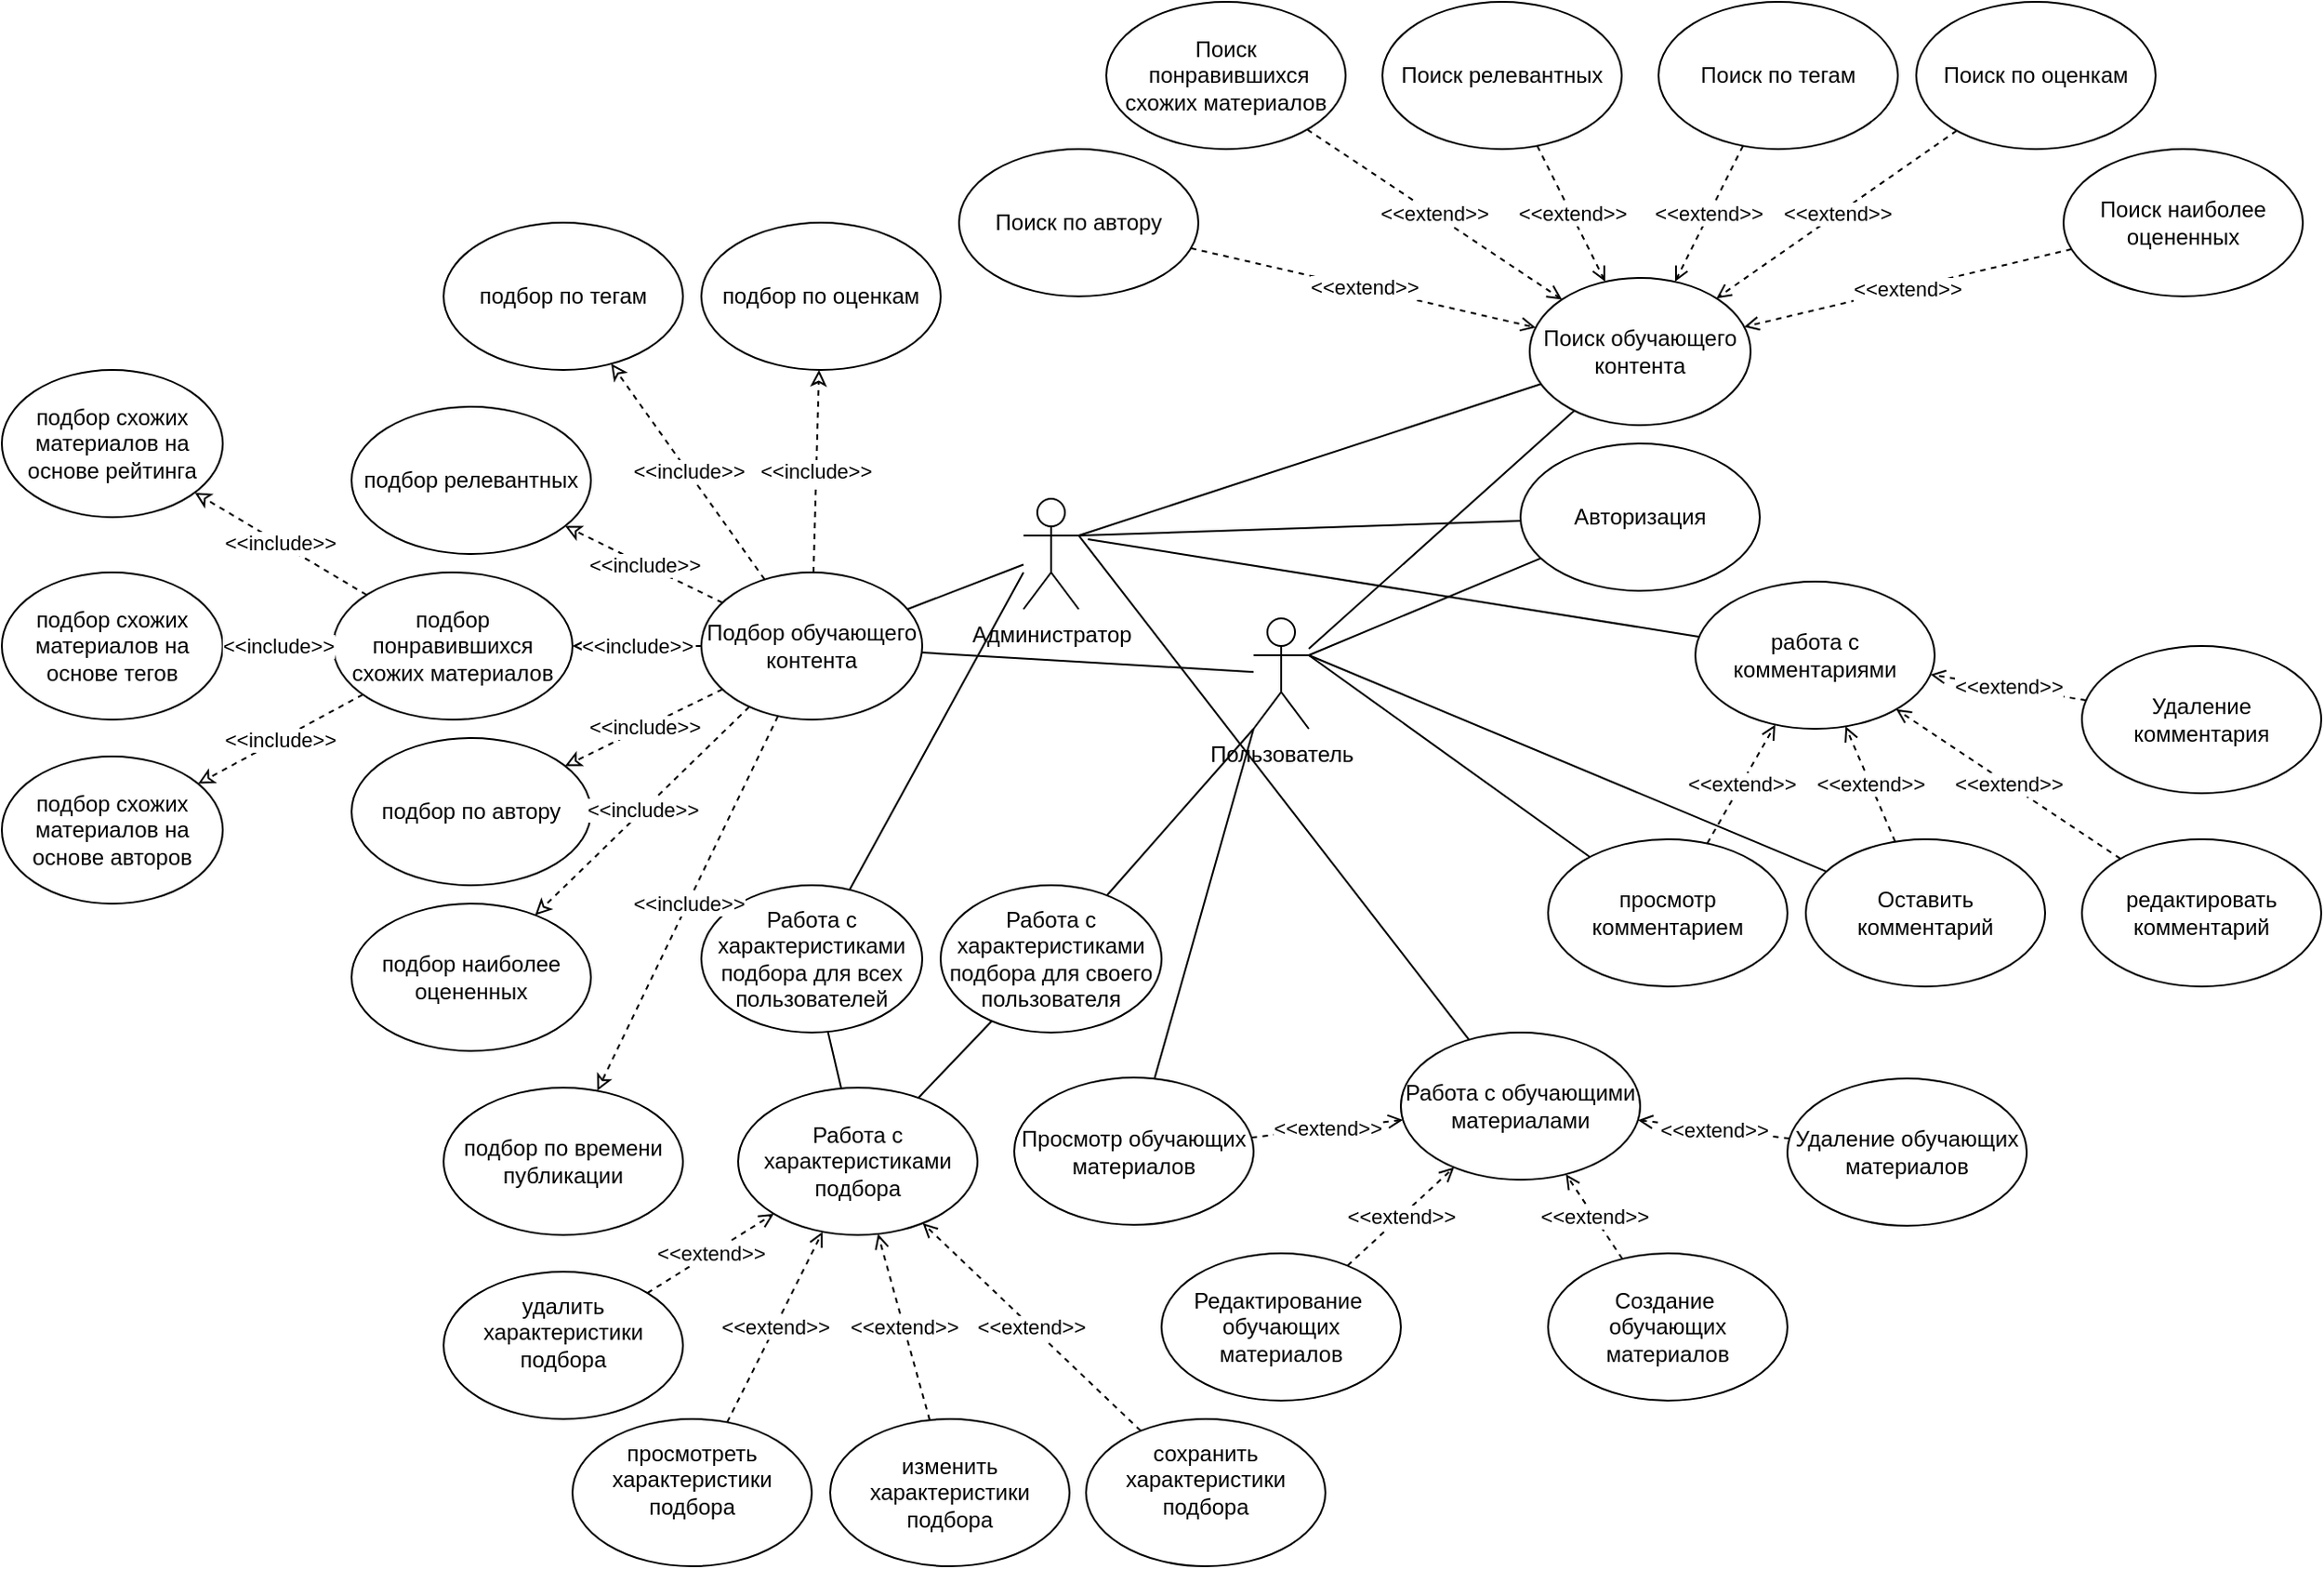 <mxfile version="14.7.1" type="device"><diagram id="DAxRM7MDhQQVJ-ks-JmU" name="Page-1"><mxGraphModel dx="1609" dy="1705" grid="1" gridSize="10" guides="1" tooltips="1" connect="1" arrows="1" fold="1" page="1" pageScale="1" pageWidth="827" pageHeight="1169" math="0" shadow="0"><root><mxCell id="0"/><mxCell id="1" parent="0"/><mxCell id="Hg0tGbFaenwTdnNl-_q_-123" value="редактировать комментарий" style="ellipse;whiteSpace=wrap;html=1;" parent="1" vertex="1"><mxGeometry x="890" y="415" width="130" height="80" as="geometry"/></mxCell><mxCell id="Hg0tGbFaenwTdnNl-_q_-124" value="просмотр комментарием" style="ellipse;whiteSpace=wrap;html=1;" parent="1" vertex="1"><mxGeometry x="600" y="415" width="130" height="80" as="geometry"/></mxCell><mxCell id="Hg0tGbFaenwTdnNl-_q_-125" value="Оставить комментарий" style="ellipse;whiteSpace=wrap;html=1;" parent="1" vertex="1"><mxGeometry x="740" y="415" width="130" height="80" as="geometry"/></mxCell><mxCell id="Hg0tGbFaenwTdnNl-_q_-126" value="работа с комментариями" style="ellipse;whiteSpace=wrap;html=1;" parent="1" vertex="1"><mxGeometry x="680" y="275" width="130" height="80" as="geometry"/></mxCell><mxCell id="Hg0tGbFaenwTdnNl-_q_-127" value="Удаление комментария&lt;font color=&quot;rgba(0, 0, 0, 0)&quot; face=&quot;monospace&quot;&gt;&lt;span style=&quot;font-size: 0px&quot;&gt;комментак&lt;/span&gt;&lt;/font&gt;" style="ellipse;whiteSpace=wrap;html=1;" parent="1" vertex="1"><mxGeometry x="890" y="310" width="130" height="80" as="geometry"/></mxCell><mxCell id="Hg0tGbFaenwTdnNl-_q_-1" value="Администратор" style="shape=umlActor;verticalLabelPosition=bottom;verticalAlign=top;html=1;outlineConnect=0;" parent="1" vertex="1"><mxGeometry x="315" y="230" width="30" height="60" as="geometry"/></mxCell><mxCell id="Hg0tGbFaenwTdnNl-_q_-2" value="Пользователь" style="shape=umlActor;verticalLabelPosition=bottom;verticalAlign=top;html=1;outlineConnect=0;" parent="1" vertex="1"><mxGeometry x="440" y="295" width="30" height="60" as="geometry"/></mxCell><mxCell id="Hg0tGbFaenwTdnNl-_q_-3" value="Подбор обучающего контента" style="ellipse;whiteSpace=wrap;html=1;" parent="1" vertex="1"><mxGeometry x="140" y="270" width="120" height="80" as="geometry"/></mxCell><mxCell id="Hg0tGbFaenwTdnNl-_q_-5" value="подбор понравившихся схожих материалов" style="ellipse;whiteSpace=wrap;html=1;" parent="1" vertex="1"><mxGeometry x="-60" y="270" width="130" height="80" as="geometry"/></mxCell><mxCell id="Hg0tGbFaenwTdnNl-_q_-7" value="подбор схожих материалов на основе рейтинга" style="ellipse;whiteSpace=wrap;html=1;" parent="1" vertex="1"><mxGeometry x="-240" y="160" width="120" height="80" as="geometry"/></mxCell><mxCell id="Hg0tGbFaenwTdnNl-_q_-8" value="подбор схожих материалов на основе тегов" style="ellipse;whiteSpace=wrap;html=1;" parent="1" vertex="1"><mxGeometry x="-240" y="270" width="120" height="80" as="geometry"/></mxCell><mxCell id="Hg0tGbFaenwTdnNl-_q_-14" value="подбор схожих материалов на основе авторов" style="ellipse;whiteSpace=wrap;html=1;" parent="1" vertex="1"><mxGeometry x="-240" y="370" width="120" height="80" as="geometry"/></mxCell><mxCell id="Hg0tGbFaenwTdnNl-_q_-16" value="&amp;lt;&amp;lt;include&amp;gt;&amp;gt;" style="endArrow=classic;html=1;dashed=1;endFill=0;" parent="1" source="Hg0tGbFaenwTdnNl-_q_-5" target="Hg0tGbFaenwTdnNl-_q_-7" edge="1"><mxGeometry width="50" height="50" relative="1" as="geometry"><mxPoint x="390" y="440" as="sourcePoint"/><mxPoint x="440" y="390" as="targetPoint"/></mxGeometry></mxCell><mxCell id="Hg0tGbFaenwTdnNl-_q_-19" value="подбор по автору" style="ellipse;whiteSpace=wrap;html=1;" parent="1" vertex="1"><mxGeometry x="-50" y="360" width="130" height="80" as="geometry"/></mxCell><mxCell id="Hg0tGbFaenwTdnNl-_q_-20" value="подбор наиболее оцененных" style="ellipse;whiteSpace=wrap;html=1;" parent="1" vertex="1"><mxGeometry x="-50" y="450" width="130" height="80" as="geometry"/></mxCell><mxCell id="Hg0tGbFaenwTdnNl-_q_-22" value="подбор релевантных" style="ellipse;whiteSpace=wrap;html=1;" parent="1" vertex="1"><mxGeometry x="-50" y="180" width="130" height="80" as="geometry"/></mxCell><mxCell id="Hg0tGbFaenwTdnNl-_q_-23" value="подбор по тегам" style="ellipse;whiteSpace=wrap;html=1;" parent="1" vertex="1"><mxGeometry y="80" width="130" height="80" as="geometry"/></mxCell><mxCell id="Hg0tGbFaenwTdnNl-_q_-24" value="подбор по времени публикации" style="ellipse;whiteSpace=wrap;html=1;" parent="1" vertex="1"><mxGeometry y="550" width="130" height="80" as="geometry"/></mxCell><mxCell id="Hg0tGbFaenwTdnNl-_q_-25" value="подбор по оценкам" style="ellipse;whiteSpace=wrap;html=1;" parent="1" vertex="1"><mxGeometry x="140" y="80" width="130" height="80" as="geometry"/></mxCell><mxCell id="Hg0tGbFaenwTdnNl-_q_-26" value="изменить характеристики подбора" style="ellipse;whiteSpace=wrap;html=1;" parent="1" vertex="1"><mxGeometry x="210" y="730" width="130" height="80" as="geometry"/></mxCell><mxCell id="Hg0tGbFaenwTdnNl-_q_-33" value="сохранить характеристики подбора&lt;br&gt;&amp;nbsp;" style="ellipse;whiteSpace=wrap;html=1;" parent="1" vertex="1"><mxGeometry x="349" y="730" width="130" height="80" as="geometry"/></mxCell><mxCell id="Hg0tGbFaenwTdnNl-_q_-35" value="удалить характеристики подбора&lt;br&gt;&amp;nbsp;" style="ellipse;whiteSpace=wrap;html=1;" parent="1" vertex="1"><mxGeometry y="650" width="130" height="80" as="geometry"/></mxCell><mxCell id="Hg0tGbFaenwTdnNl-_q_-36" value="просмотреть характеристики подбора&lt;br&gt;&amp;nbsp;" style="ellipse;whiteSpace=wrap;html=1;" parent="1" vertex="1"><mxGeometry x="70" y="730" width="130" height="80" as="geometry"/></mxCell><mxCell id="Hg0tGbFaenwTdnNl-_q_-37" value="Работа с характеристиками подбора" style="ellipse;whiteSpace=wrap;html=1;" parent="1" vertex="1"><mxGeometry x="160" y="550" width="130" height="80" as="geometry"/></mxCell><mxCell id="Hg0tGbFaenwTdnNl-_q_-43" value="Поиск обучающего контента" style="ellipse;whiteSpace=wrap;html=1;" parent="1" vertex="1"><mxGeometry x="590" y="110" width="120" height="80" as="geometry"/></mxCell><mxCell id="Hg0tGbFaenwTdnNl-_q_-44" value="Поиск&lt;br&gt;&amp;nbsp;понравившихся схожих материалов" style="ellipse;whiteSpace=wrap;html=1;" parent="1" vertex="1"><mxGeometry x="360" y="-40" width="130" height="80" as="geometry"/></mxCell><mxCell id="Hg0tGbFaenwTdnNl-_q_-45" value="Поиск&amp;nbsp;по автору" style="ellipse;whiteSpace=wrap;html=1;" parent="1" vertex="1"><mxGeometry x="280" y="40" width="130" height="80" as="geometry"/></mxCell><mxCell id="Hg0tGbFaenwTdnNl-_q_-46" value="Поиск&amp;nbsp;наиболее оцененных" style="ellipse;whiteSpace=wrap;html=1;" parent="1" vertex="1"><mxGeometry x="880" y="40" width="130" height="80" as="geometry"/></mxCell><mxCell id="Hg0tGbFaenwTdnNl-_q_-47" value="Поиск&amp;nbsp;релевантных" style="ellipse;whiteSpace=wrap;html=1;" parent="1" vertex="1"><mxGeometry x="510" y="-40" width="130" height="80" as="geometry"/></mxCell><mxCell id="Hg0tGbFaenwTdnNl-_q_-48" value="Поиск&amp;nbsp;по тегам" style="ellipse;whiteSpace=wrap;html=1;" parent="1" vertex="1"><mxGeometry x="660" y="-40" width="130" height="80" as="geometry"/></mxCell><mxCell id="Hg0tGbFaenwTdnNl-_q_-49" value="Поиск&amp;nbsp;по оценкам" style="ellipse;whiteSpace=wrap;html=1;" parent="1" vertex="1"><mxGeometry x="800" y="-40" width="130" height="80" as="geometry"/></mxCell><mxCell id="Hg0tGbFaenwTdnNl-_q_-56" value="Работа с обучающими материалами" style="ellipse;whiteSpace=wrap;html=1;" parent="1" vertex="1"><mxGeometry x="520" y="520" width="130" height="80" as="geometry"/></mxCell><mxCell id="Hg0tGbFaenwTdnNl-_q_-57" value="&lt;span&gt;Работа с характеристиками подбора для всех пользователей&lt;/span&gt;" style="ellipse;whiteSpace=wrap;html=1;" parent="1" vertex="1"><mxGeometry x="140" y="440" width="120" height="80" as="geometry"/></mxCell><mxCell id="Hg0tGbFaenwTdnNl-_q_-58" value="" style="endArrow=none;html=1;endFill=0;" parent="1" source="Hg0tGbFaenwTdnNl-_q_-57" target="Hg0tGbFaenwTdnNl-_q_-37" edge="1"><mxGeometry width="50" height="50" relative="1" as="geometry"><mxPoint x="340" y="490" as="sourcePoint"/><mxPoint x="390" y="440" as="targetPoint"/></mxGeometry></mxCell><mxCell id="Hg0tGbFaenwTdnNl-_q_-59" value="&lt;span&gt;Работа с характеристиками подбора для своего пользователя&lt;/span&gt;" style="ellipse;whiteSpace=wrap;html=1;" parent="1" vertex="1"><mxGeometry x="270" y="440" width="120" height="80" as="geometry"/></mxCell><mxCell id="Hg0tGbFaenwTdnNl-_q_-61" value="" style="endArrow=none;html=1;endFill=0;" parent="1" source="Hg0tGbFaenwTdnNl-_q_-59" target="Hg0tGbFaenwTdnNl-_q_-37" edge="1"><mxGeometry width="50" height="50" relative="1" as="geometry"><mxPoint x="580" y="490" as="sourcePoint"/><mxPoint x="630" y="440" as="targetPoint"/></mxGeometry></mxCell><mxCell id="Hg0tGbFaenwTdnNl-_q_-62" value="Создание&amp;nbsp;&lt;br&gt;обучающих материалов" style="ellipse;whiteSpace=wrap;html=1;" parent="1" vertex="1"><mxGeometry x="600" y="640" width="130" height="80" as="geometry"/></mxCell><mxCell id="Hg0tGbFaenwTdnNl-_q_-64" value="Редактирование&amp;nbsp;&lt;br&gt;обучающих материалов" style="ellipse;whiteSpace=wrap;html=1;" parent="1" vertex="1"><mxGeometry x="390" y="640" width="130" height="80" as="geometry"/></mxCell><mxCell id="Hg0tGbFaenwTdnNl-_q_-65" value="Просмотр&amp;nbsp;&lt;span style=&quot;color: rgba(0 , 0 , 0 , 0) ; font-family: monospace ; font-size: 0px&quot;&gt;%3CmxGraphModel%3E%3Croot%3E%3CmxCell%20id%3D%220%22%2F%3E%3CmxCell%20id%3D%221%22%20parent%3D%220%22%2F%3E%3CmxCell%20id%3D%222%22%20value%3D%22%D0%A0%D0%B5%D0%B4%D0%B0%D0%BA%D1%82%D0%B8%D1%80%D0%BE%D0%B2%D0%B0%D0%BD%D0%B8%D0%B5%20%D0%B4%D0%B0%D0%BD%D0%BD%D1%8B%D1%85%26amp%3Bnbsp%3B%26lt%3Bbr%26gt%3B%D0%BE%D0%B1%D1%83%D1%87%D0%B0%D1%8E%D1%89%D0%B8%D1%85%20%D0%BC%D0%B0%D1%82%D0%B5%D1%80%D0%B8%D0%B0%D0%BB%D0%BE%D0%B2%22%20style%3D%22ellipse%3BwhiteSpace%3Dwrap%3Bhtml%3D1%3B%22%20vertex%3D%221%22%20parent%3D%221%22%3E%3CmxGeometry%20x%3D%22460%22%20y%3D%22630%22%20width%3D%22130%22%20height%3D%2280%22%20as%3D%22geometry%22%2F%3E%3C%2FmxCell%3E%3C%2Froot%3E%3C%2FmxGraphModel%3E&lt;/span&gt;обучающих материалов" style="ellipse;whiteSpace=wrap;html=1;" parent="1" vertex="1"><mxGeometry x="310" y="544.5" width="130" height="80" as="geometry"/></mxCell><mxCell id="Hg0tGbFaenwTdnNl-_q_-66" value="Удаление&amp;nbsp;&lt;span style=&quot;color: rgba(0 , 0 , 0 , 0) ; font-family: monospace ; font-size: 0px&quot;&gt;%3CmxGraphModel%3E%3Croot%3E%3CmxCell%20id%3D%220%22%2F%3E%3CmxCell%20id%3D%221%22%20parent%3D%220%22%2F%3E%3CmxCell%20id%3D%222%22%20value%3D%22%D0%A0%D0%B5%D0%B4%D0%B0%D0%BA%D1%82%D0%B8%D1%80%D0%BE%D0%B2%D0%B0%D0%BD%D0%B8%D0%B5%20%D0%B4%D0%B0%D0%BD%D0%BD%D1%8B%D1%85%26amp%3Bnbsp%3B%26lt%3Bbr%26gt%3B%D0%BE%D0%B1%D1%83%D1%87%D0%B0%D1%8E%D1%89%D0%B8%D1%85%20%D0%BC%D0%B0%D1%82%D0%B5%D1%80%D0%B8%D0%B0%D0%BB%D0%BE%D0%B2%22%20style%3D%22ellipse%3BwhiteSpace%3Dwrap%3Bhtml%3D1%3B%22%20vertex%3D%221%22%20parent%3D%221%22%3E%3CmxGeometry%20x%3D%22460%22%20y%3D%22630%22%20width%3D%22130%22%20height%3D%2280%22%20as%3D%22geometry%22%2F%3E%3C%2FmxCell%3E%3C%2Froot%3E%3C%2FmxGraphModel%3E&lt;/span&gt;обучающих материалов" style="ellipse;whiteSpace=wrap;html=1;" parent="1" vertex="1"><mxGeometry x="730" y="545" width="130" height="80" as="geometry"/></mxCell><mxCell id="Hg0tGbFaenwTdnNl-_q_-67" value="" style="endArrow=none;html=1;exitX=0;exitY=1;exitDx=0;exitDy=0;exitPerimeter=0;endFill=0;" parent="1" source="Hg0tGbFaenwTdnNl-_q_-2" target="Hg0tGbFaenwTdnNl-_q_-65" edge="1"><mxGeometry width="50" height="50" relative="1" as="geometry"><mxPoint x="700" y="400" as="sourcePoint"/><mxPoint x="750" y="350" as="targetPoint"/></mxGeometry></mxCell><mxCell id="Hg0tGbFaenwTdnNl-_q_-72" value="" style="endArrow=none;html=1;endFill=0;" parent="1" source="Hg0tGbFaenwTdnNl-_q_-1" target="Hg0tGbFaenwTdnNl-_q_-3" edge="1"><mxGeometry width="50" height="50" relative="1" as="geometry"><mxPoint x="750" y="450" as="sourcePoint"/><mxPoint x="800" y="400" as="targetPoint"/></mxGeometry></mxCell><mxCell id="Hg0tGbFaenwTdnNl-_q_-73" value="" style="endArrow=none;html=1;endFill=0;" parent="1" source="Hg0tGbFaenwTdnNl-_q_-2" target="Hg0tGbFaenwTdnNl-_q_-3" edge="1"><mxGeometry width="50" height="50" relative="1" as="geometry"><mxPoint x="760" y="460" as="sourcePoint"/><mxPoint x="810" y="410" as="targetPoint"/></mxGeometry></mxCell><mxCell id="Hg0tGbFaenwTdnNl-_q_-74" value="" style="endArrow=none;html=1;fillColor=#d5e8d4;endFill=0;" parent="1" source="Hg0tGbFaenwTdnNl-_q_-2" target="Hg0tGbFaenwTdnNl-_q_-43" edge="1"><mxGeometry width="50" height="50" relative="1" as="geometry"><mxPoint x="770" y="470" as="sourcePoint"/><mxPoint x="820" y="420" as="targetPoint"/></mxGeometry></mxCell><mxCell id="Hg0tGbFaenwTdnNl-_q_-75" value="" style="endArrow=none;html=1;endFill=0;" parent="1" target="Hg0tGbFaenwTdnNl-_q_-57" edge="1"><mxGeometry width="50" height="50" relative="1" as="geometry"><mxPoint x="315" y="270" as="sourcePoint"/><mxPoint x="830" y="430" as="targetPoint"/></mxGeometry></mxCell><mxCell id="Hg0tGbFaenwTdnNl-_q_-76" value="" style="endArrow=none;html=1;exitX=0;exitY=1;exitDx=0;exitDy=0;exitPerimeter=0;endFill=0;" parent="1" source="Hg0tGbFaenwTdnNl-_q_-2" target="Hg0tGbFaenwTdnNl-_q_-59" edge="1"><mxGeometry width="50" height="50" relative="1" as="geometry"><mxPoint x="790" y="490" as="sourcePoint"/><mxPoint x="840" y="440" as="targetPoint"/></mxGeometry></mxCell><mxCell id="Hg0tGbFaenwTdnNl-_q_-77" value="" style="endArrow=none;html=1;exitX=1;exitY=0.333;exitDx=0;exitDy=0;exitPerimeter=0;endFill=0;" parent="1" source="Hg0tGbFaenwTdnNl-_q_-1" target="Hg0tGbFaenwTdnNl-_q_-56" edge="1"><mxGeometry width="50" height="50" relative="1" as="geometry"><mxPoint x="800" y="500" as="sourcePoint"/><mxPoint x="850" y="450" as="targetPoint"/></mxGeometry></mxCell><mxCell id="Hg0tGbFaenwTdnNl-_q_-78" value="" style="endArrow=none;html=1;endFill=0;" parent="1" target="Hg0tGbFaenwTdnNl-_q_-43" edge="1"><mxGeometry width="50" height="50" relative="1" as="geometry"><mxPoint x="345" y="250" as="sourcePoint"/><mxPoint x="860" y="460" as="targetPoint"/></mxGeometry></mxCell><mxCell id="Hg0tGbFaenwTdnNl-_q_-81" value="&amp;lt;&amp;lt;extend&amp;gt;&amp;gt;" style="endArrow=open;html=1;dashed=1;endFill=0;" parent="1" source="Hg0tGbFaenwTdnNl-_q_-35" target="Hg0tGbFaenwTdnNl-_q_-37" edge="1"><mxGeometry width="50" height="50" relative="1" as="geometry"><mxPoint x="390" y="440" as="sourcePoint"/><mxPoint x="440" y="390" as="targetPoint"/></mxGeometry></mxCell><mxCell id="Hg0tGbFaenwTdnNl-_q_-82" value="&amp;lt;&amp;lt;extend&amp;gt;&amp;gt;" style="endArrow=open;html=1;dashed=1;endFill=0;" parent="1" source="Hg0tGbFaenwTdnNl-_q_-36" target="Hg0tGbFaenwTdnNl-_q_-37" edge="1"><mxGeometry width="50" height="50" relative="1" as="geometry"><mxPoint x="120.686" y="671.547" as="sourcePoint"/><mxPoint x="189.396" y="628.503" as="targetPoint"/></mxGeometry></mxCell><mxCell id="Hg0tGbFaenwTdnNl-_q_-83" value="&amp;lt;&amp;lt;extend&amp;gt;&amp;gt;" style="endArrow=open;html=1;dashed=1;endFill=0;" parent="1" source="Hg0tGbFaenwTdnNl-_q_-26" target="Hg0tGbFaenwTdnNl-_q_-37" edge="1"><mxGeometry width="50" height="50" relative="1" as="geometry"><mxPoint x="130.686" y="681.547" as="sourcePoint"/><mxPoint x="199.396" y="638.503" as="targetPoint"/></mxGeometry></mxCell><mxCell id="Hg0tGbFaenwTdnNl-_q_-84" value="&amp;lt;&amp;lt;extend&amp;gt;&amp;gt;" style="endArrow=open;html=1;dashed=1;endFill=0;" parent="1" source="Hg0tGbFaenwTdnNl-_q_-33" target="Hg0tGbFaenwTdnNl-_q_-37" edge="1"><mxGeometry width="50" height="50" relative="1" as="geometry"><mxPoint x="140.686" y="691.547" as="sourcePoint"/><mxPoint x="209.396" y="648.503" as="targetPoint"/></mxGeometry></mxCell><mxCell id="Hg0tGbFaenwTdnNl-_q_-85" value="&amp;lt;&amp;lt;include&amp;gt;&amp;gt;" style="endArrow=classic;html=1;dashed=1;endFill=0;" parent="1" source="Hg0tGbFaenwTdnNl-_q_-5" target="Hg0tGbFaenwTdnNl-_q_-8" edge="1"><mxGeometry width="50" height="50" relative="1" as="geometry"><mxPoint x="-22.928" y="292.98" as="sourcePoint"/><mxPoint x="-124.197" y="235.838" as="targetPoint"/></mxGeometry></mxCell><mxCell id="Hg0tGbFaenwTdnNl-_q_-86" value="&amp;lt;&amp;lt;include&amp;gt;&amp;gt;" style="endArrow=classic;html=1;dashed=1;endFill=0;" parent="1" source="Hg0tGbFaenwTdnNl-_q_-5" target="Hg0tGbFaenwTdnNl-_q_-14" edge="1"><mxGeometry width="50" height="50" relative="1" as="geometry"><mxPoint x="-12.928" y="302.98" as="sourcePoint"/><mxPoint x="-114.197" y="245.838" as="targetPoint"/></mxGeometry></mxCell><mxCell id="Hg0tGbFaenwTdnNl-_q_-87" value="&amp;lt;&amp;lt;include&amp;gt;&amp;gt;" style="endArrow=classic;html=1;dashed=1;endFill=0;" parent="1" source="Hg0tGbFaenwTdnNl-_q_-3" target="Hg0tGbFaenwTdnNl-_q_-22" edge="1"><mxGeometry width="50" height="50" relative="1" as="geometry"><mxPoint x="-2.928" y="312.98" as="sourcePoint"/><mxPoint x="-104.197" y="255.838" as="targetPoint"/></mxGeometry></mxCell><mxCell id="Hg0tGbFaenwTdnNl-_q_-88" value="&amp;lt;&amp;lt;include&amp;gt;&amp;gt;" style="endArrow=classic;html=1;dashed=1;endFill=0;" parent="1" source="Hg0tGbFaenwTdnNl-_q_-3" target="Hg0tGbFaenwTdnNl-_q_-5" edge="1"><mxGeometry width="50" height="50" relative="1" as="geometry"><mxPoint x="7.072" y="322.98" as="sourcePoint"/><mxPoint x="-94.197" y="265.838" as="targetPoint"/></mxGeometry></mxCell><mxCell id="Hg0tGbFaenwTdnNl-_q_-89" value="&amp;lt;&amp;lt;include&amp;gt;&amp;gt;" style="endArrow=classic;html=1;dashed=1;endFill=0;" parent="1" source="Hg0tGbFaenwTdnNl-_q_-3" target="Hg0tGbFaenwTdnNl-_q_-19" edge="1"><mxGeometry width="50" height="50" relative="1" as="geometry"><mxPoint x="17.072" y="332.98" as="sourcePoint"/><mxPoint x="-84.197" y="275.838" as="targetPoint"/></mxGeometry></mxCell><mxCell id="Hg0tGbFaenwTdnNl-_q_-90" value="&amp;lt;&amp;lt;include&amp;gt;&amp;gt;" style="endArrow=classic;html=1;dashed=1;endFill=0;" parent="1" source="Hg0tGbFaenwTdnNl-_q_-3" target="Hg0tGbFaenwTdnNl-_q_-20" edge="1"><mxGeometry width="50" height="50" relative="1" as="geometry"><mxPoint x="27.072" y="342.98" as="sourcePoint"/><mxPoint x="-74.197" y="285.838" as="targetPoint"/></mxGeometry></mxCell><mxCell id="Hg0tGbFaenwTdnNl-_q_-91" value="&amp;lt;&amp;lt;include&amp;gt;&amp;gt;" style="endArrow=classic;html=1;dashed=1;endFill=0;" parent="1" source="Hg0tGbFaenwTdnNl-_q_-3" target="Hg0tGbFaenwTdnNl-_q_-23" edge="1"><mxGeometry width="50" height="50" relative="1" as="geometry"><mxPoint x="37.072" y="352.98" as="sourcePoint"/><mxPoint x="-64.197" y="295.838" as="targetPoint"/></mxGeometry></mxCell><mxCell id="Hg0tGbFaenwTdnNl-_q_-92" value="&amp;lt;&amp;lt;include&amp;gt;&amp;gt;" style="endArrow=classic;html=1;dashed=1;endFill=0;" parent="1" source="Hg0tGbFaenwTdnNl-_q_-3" target="Hg0tGbFaenwTdnNl-_q_-25" edge="1"><mxGeometry width="50" height="50" relative="1" as="geometry"><mxPoint x="47.072" y="362.98" as="sourcePoint"/><mxPoint x="-54.197" y="305.838" as="targetPoint"/></mxGeometry></mxCell><mxCell id="Hg0tGbFaenwTdnNl-_q_-93" value="&amp;lt;&amp;lt;include&amp;gt;&amp;gt;" style="endArrow=classic;html=1;dashed=1;endFill=0;" parent="1" source="Hg0tGbFaenwTdnNl-_q_-3" target="Hg0tGbFaenwTdnNl-_q_-24" edge="1"><mxGeometry width="50" height="50" relative="1" as="geometry"><mxPoint x="57.072" y="372.98" as="sourcePoint"/><mxPoint x="-44.197" y="315.838" as="targetPoint"/></mxGeometry></mxCell><mxCell id="Hg0tGbFaenwTdnNl-_q_-100" value="&amp;lt;&amp;lt;extend&amp;gt;&amp;gt;" style="endArrow=open;html=1;dashed=1;endFill=0;" parent="1" source="Hg0tGbFaenwTdnNl-_q_-65" target="Hg0tGbFaenwTdnNl-_q_-56" edge="1"><mxGeometry width="50" height="50" relative="1" as="geometry"><mxPoint x="120.686" y="671.547" as="sourcePoint"/><mxPoint x="189.396" y="628.503" as="targetPoint"/></mxGeometry></mxCell><mxCell id="Hg0tGbFaenwTdnNl-_q_-101" value="&amp;lt;&amp;lt;extend&amp;gt;&amp;gt;" style="endArrow=open;html=1;dashed=1;endFill=0;" parent="1" source="Hg0tGbFaenwTdnNl-_q_-64" target="Hg0tGbFaenwTdnNl-_q_-56" edge="1"><mxGeometry width="50" height="50" relative="1" as="geometry"><mxPoint x="130.686" y="681.547" as="sourcePoint"/><mxPoint x="199.396" y="638.503" as="targetPoint"/></mxGeometry></mxCell><mxCell id="Hg0tGbFaenwTdnNl-_q_-102" value="&amp;lt;&amp;lt;extend&amp;gt;&amp;gt;" style="endArrow=open;html=1;dashed=1;endFill=0;" parent="1" source="Hg0tGbFaenwTdnNl-_q_-62" target="Hg0tGbFaenwTdnNl-_q_-56" edge="1"><mxGeometry width="50" height="50" relative="1" as="geometry"><mxPoint x="140.686" y="691.547" as="sourcePoint"/><mxPoint x="209.396" y="648.503" as="targetPoint"/></mxGeometry></mxCell><mxCell id="Hg0tGbFaenwTdnNl-_q_-103" value="&amp;lt;&amp;lt;extend&amp;gt;&amp;gt;" style="endArrow=open;html=1;dashed=1;endFill=0;" parent="1" source="Hg0tGbFaenwTdnNl-_q_-66" target="Hg0tGbFaenwTdnNl-_q_-56" edge="1"><mxGeometry width="50" height="50" relative="1" as="geometry"><mxPoint x="150.686" y="701.547" as="sourcePoint"/><mxPoint x="219.396" y="658.503" as="targetPoint"/></mxGeometry></mxCell><mxCell id="Hg0tGbFaenwTdnNl-_q_-104" value="Авторизация" style="ellipse;whiteSpace=wrap;html=1;" parent="1" vertex="1"><mxGeometry x="585" y="200" width="130" height="80" as="geometry"/></mxCell><mxCell id="Hg0tGbFaenwTdnNl-_q_-105" value="" style="endArrow=none;html=1;endFill=0;exitX=1;exitY=0.333;exitDx=0;exitDy=0;exitPerimeter=0;" parent="1" source="Hg0tGbFaenwTdnNl-_q_-1" target="Hg0tGbFaenwTdnNl-_q_-104" edge="1"><mxGeometry width="50" height="50" relative="1" as="geometry"><mxPoint x="355" y="260" as="sourcePoint"/><mxPoint x="606.159" y="177.653" as="targetPoint"/></mxGeometry></mxCell><mxCell id="Hg0tGbFaenwTdnNl-_q_-106" value="" style="endArrow=none;html=1;endFill=0;exitX=1;exitY=0.333;exitDx=0;exitDy=0;exitPerimeter=0;" parent="1" source="Hg0tGbFaenwTdnNl-_q_-2" target="Hg0tGbFaenwTdnNl-_q_-104" edge="1"><mxGeometry width="50" height="50" relative="1" as="geometry"><mxPoint x="365" y="270" as="sourcePoint"/><mxPoint x="616.159" y="187.653" as="targetPoint"/></mxGeometry></mxCell><mxCell id="Hg0tGbFaenwTdnNl-_q_-129" value="" style="endArrow=none;html=1;endFill=0;" parent="1" target="Hg0tGbFaenwTdnNl-_q_-126" edge="1"><mxGeometry width="50" height="50" relative="1" as="geometry"><mxPoint x="350" y="252" as="sourcePoint"/><mxPoint x="595.092" y="252.128" as="targetPoint"/></mxGeometry></mxCell><mxCell id="Hg0tGbFaenwTdnNl-_q_-130" value="" style="endArrow=none;html=1;endFill=0;exitX=1;exitY=0.333;exitDx=0;exitDy=0;exitPerimeter=0;" parent="1" source="Hg0tGbFaenwTdnNl-_q_-2" target="Hg0tGbFaenwTdnNl-_q_-125" edge="1"><mxGeometry width="50" height="50" relative="1" as="geometry"><mxPoint x="360" y="262" as="sourcePoint"/><mxPoint x="676.03" y="352.674" as="targetPoint"/></mxGeometry></mxCell><mxCell id="Hg0tGbFaenwTdnNl-_q_-131" value="" style="endArrow=none;html=1;endFill=0;exitX=1;exitY=0.333;exitDx=0;exitDy=0;exitPerimeter=0;" parent="1" source="Hg0tGbFaenwTdnNl-_q_-2" target="Hg0tGbFaenwTdnNl-_q_-124" edge="1"><mxGeometry width="50" height="50" relative="1" as="geometry"><mxPoint x="480" y="325" as="sourcePoint"/><mxPoint x="761.227" y="442.528" as="targetPoint"/></mxGeometry></mxCell><mxCell id="sn6vB4L04bH7pK5mbHDA-2" value="&amp;lt;&amp;lt;extend&amp;gt;&amp;gt;" style="endArrow=open;html=1;dashed=1;endFill=0;" edge="1" parent="1" source="Hg0tGbFaenwTdnNl-_q_-124" target="Hg0tGbFaenwTdnNl-_q_-126"><mxGeometry width="50" height="50" relative="1" as="geometry"><mxPoint x="741.133" y="587.563" as="sourcePoint"/><mxPoint x="658.817" y="577.597" as="targetPoint"/></mxGeometry></mxCell><mxCell id="sn6vB4L04bH7pK5mbHDA-3" value="&amp;lt;&amp;lt;extend&amp;gt;&amp;gt;" style="endArrow=open;html=1;dashed=1;endFill=0;" edge="1" parent="1" source="Hg0tGbFaenwTdnNl-_q_-125" target="Hg0tGbFaenwTdnNl-_q_-126"><mxGeometry width="50" height="50" relative="1" as="geometry"><mxPoint x="751.133" y="597.563" as="sourcePoint"/><mxPoint x="668.817" y="587.597" as="targetPoint"/></mxGeometry></mxCell><mxCell id="sn6vB4L04bH7pK5mbHDA-4" value="&amp;lt;&amp;lt;extend&amp;gt;&amp;gt;" style="endArrow=open;html=1;dashed=1;endFill=0;" edge="1" parent="1" source="Hg0tGbFaenwTdnNl-_q_-123" target="Hg0tGbFaenwTdnNl-_q_-126"><mxGeometry width="50" height="50" relative="1" as="geometry"><mxPoint x="761.133" y="607.563" as="sourcePoint"/><mxPoint x="678.817" y="597.597" as="targetPoint"/></mxGeometry></mxCell><mxCell id="sn6vB4L04bH7pK5mbHDA-5" value="&amp;lt;&amp;lt;extend&amp;gt;&amp;gt;" style="endArrow=open;html=1;dashed=1;endFill=0;" edge="1" parent="1" source="Hg0tGbFaenwTdnNl-_q_-127" target="Hg0tGbFaenwTdnNl-_q_-126"><mxGeometry width="50" height="50" relative="1" as="geometry"><mxPoint x="771.133" y="617.563" as="sourcePoint"/><mxPoint x="688.817" y="607.597" as="targetPoint"/></mxGeometry></mxCell><mxCell id="sn6vB4L04bH7pK5mbHDA-7" value="&amp;lt;&amp;lt;extend&amp;gt;&amp;gt;" style="endArrow=open;html=1;dashed=1;endFill=0;" edge="1" parent="1" source="Hg0tGbFaenwTdnNl-_q_-45" target="Hg0tGbFaenwTdnNl-_q_-43"><mxGeometry width="50" height="50" relative="1" as="geometry"><mxPoint x="602.313" y="99.963" as="sourcePoint"/><mxPoint x="610" y="130" as="targetPoint"/></mxGeometry></mxCell><mxCell id="sn6vB4L04bH7pK5mbHDA-8" value="&amp;lt;&amp;lt;extend&amp;gt;&amp;gt;" style="endArrow=open;html=1;dashed=1;endFill=0;" edge="1" parent="1" source="Hg0tGbFaenwTdnNl-_q_-44" target="Hg0tGbFaenwTdnNl-_q_-43"><mxGeometry width="50" height="50" relative="1" as="geometry"><mxPoint x="416.022" y="103.779" as="sourcePoint"/><mxPoint x="603.268" y="146.979" as="targetPoint"/></mxGeometry></mxCell><mxCell id="sn6vB4L04bH7pK5mbHDA-9" value="&amp;lt;&amp;lt;extend&amp;gt;&amp;gt;" style="endArrow=open;html=1;dashed=1;endFill=0;" edge="1" parent="1" source="Hg0tGbFaenwTdnNl-_q_-47" target="Hg0tGbFaenwTdnNl-_q_-43"><mxGeometry width="50" height="50" relative="1" as="geometry"><mxPoint x="426.022" y="113.779" as="sourcePoint"/><mxPoint x="613.268" y="156.979" as="targetPoint"/></mxGeometry></mxCell><mxCell id="sn6vB4L04bH7pK5mbHDA-10" value="&amp;lt;&amp;lt;extend&amp;gt;&amp;gt;" style="endArrow=open;html=1;dashed=1;endFill=0;" edge="1" parent="1" source="Hg0tGbFaenwTdnNl-_q_-48" target="Hg0tGbFaenwTdnNl-_q_-43"><mxGeometry width="50" height="50" relative="1" as="geometry"><mxPoint x="436.022" y="123.779" as="sourcePoint"/><mxPoint x="623.268" y="166.979" as="targetPoint"/></mxGeometry></mxCell><mxCell id="sn6vB4L04bH7pK5mbHDA-11" value="&amp;lt;&amp;lt;extend&amp;gt;&amp;gt;" style="endArrow=open;html=1;dashed=1;endFill=0;" edge="1" parent="1" source="Hg0tGbFaenwTdnNl-_q_-49" target="Hg0tGbFaenwTdnNl-_q_-43"><mxGeometry width="50" height="50" relative="1" as="geometry"><mxPoint x="446.022" y="133.779" as="sourcePoint"/><mxPoint x="633.268" y="176.979" as="targetPoint"/></mxGeometry></mxCell><mxCell id="sn6vB4L04bH7pK5mbHDA-12" value="&amp;lt;&amp;lt;extend&amp;gt;&amp;gt;" style="endArrow=open;html=1;dashed=1;endFill=0;" edge="1" parent="1" source="Hg0tGbFaenwTdnNl-_q_-46" target="Hg0tGbFaenwTdnNl-_q_-43"><mxGeometry width="50" height="50" relative="1" as="geometry"><mxPoint x="456.022" y="143.779" as="sourcePoint"/><mxPoint x="643.268" y="186.979" as="targetPoint"/></mxGeometry></mxCell></root></mxGraphModel></diagram></mxfile>